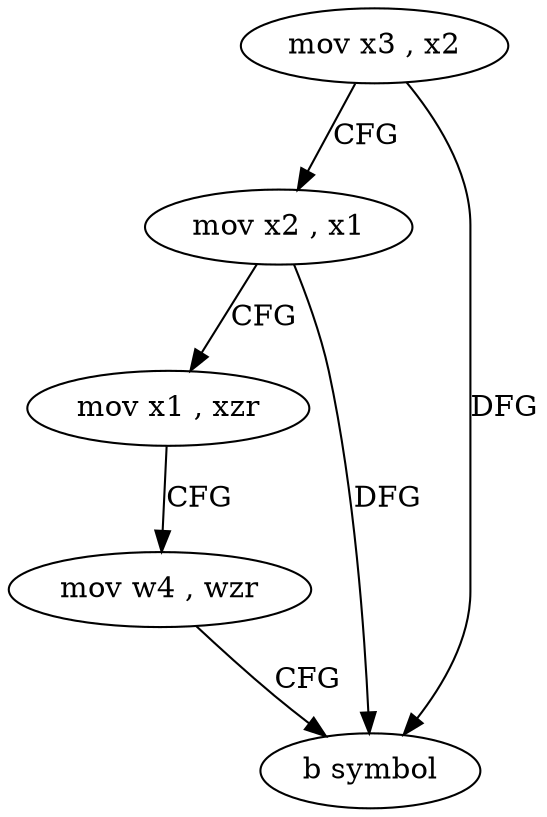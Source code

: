 digraph "func" {
"4226776" [label = "mov x3 , x2" ]
"4226780" [label = "mov x2 , x1" ]
"4226784" [label = "mov x1 , xzr" ]
"4226788" [label = "mov w4 , wzr" ]
"4226792" [label = "b symbol" ]
"4226776" -> "4226780" [ label = "CFG" ]
"4226776" -> "4226792" [ label = "DFG" ]
"4226780" -> "4226784" [ label = "CFG" ]
"4226780" -> "4226792" [ label = "DFG" ]
"4226784" -> "4226788" [ label = "CFG" ]
"4226788" -> "4226792" [ label = "CFG" ]
}
